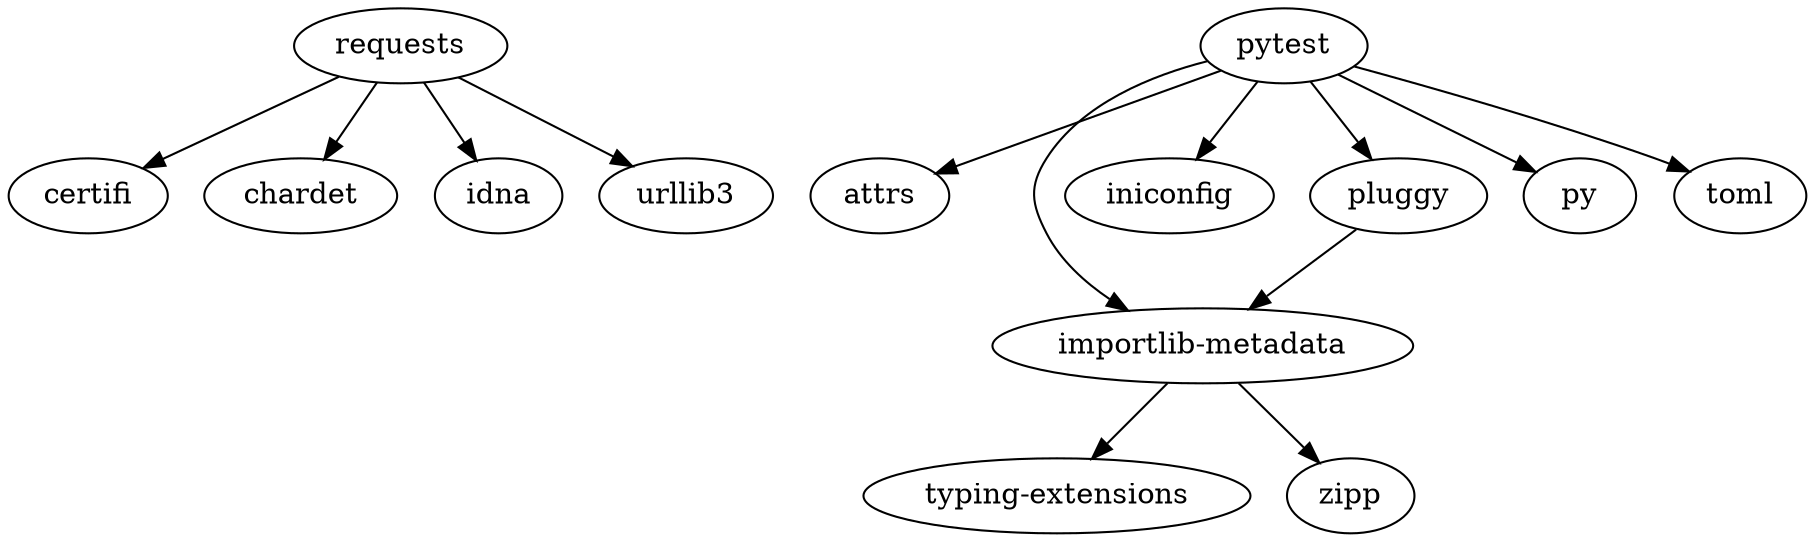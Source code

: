 digraph G {
    requests -> {certifi chardet idna urllib3};
    pytest -> {attrs "importlib-metadata" iniconfig pluggy py toml};
    "importlib-metadata" -> {"typing-extensions" zipp};
    pluggy -> "importlib-metadata";
}